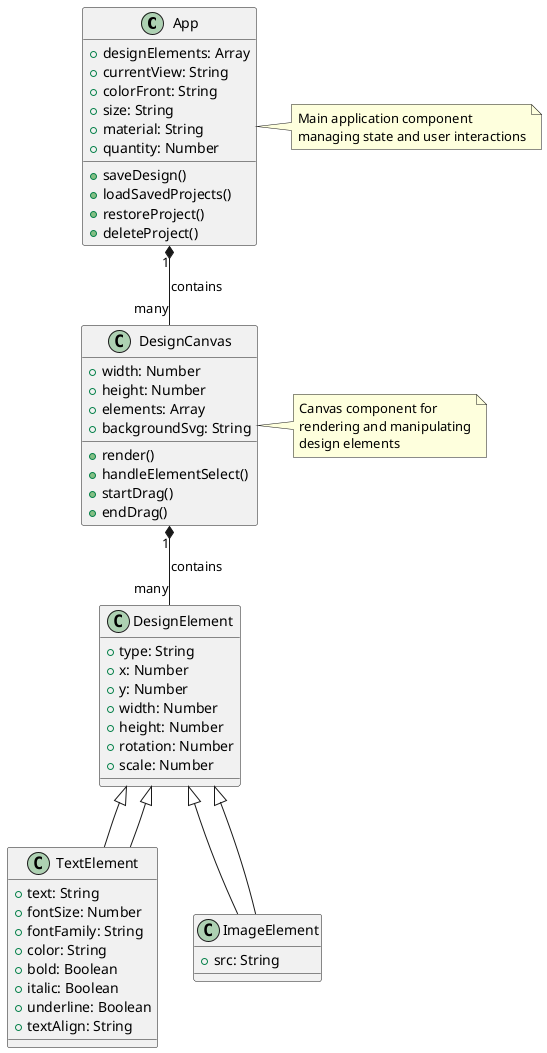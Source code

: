 @startuml Rashguard Designer

' Main Components
class App {
  + designElements: Array
  + currentView: String
  + colorFront: String
  + size: String
  + material: String
  + quantity: Number
  + saveDesign()
  + loadSavedProjects()
  + restoreProject()
  + deleteProject()
}

class DesignCanvas {
  + width: Number
  + height: Number
  + elements: Array
  + backgroundSvg: String
  + render()
  + handleElementSelect()
  + startDrag()
  + endDrag()
}

class DesignElement {
  + type: String
  + x: Number
  + y: Number
  + width: Number
  + height: Number
  + rotation: Number
  + scale: Number
}

class TextElement extends DesignElement {
  + text: String
  + fontSize: Number
  + fontFamily: String
  + color: String
  + bold: Boolean
  + italic: Boolean
  + underline: Boolean
  + textAlign: String
}

class ImageElement extends DesignElement {
  + src: String
}

' Relationships
App "1" *-- "many" DesignCanvas : contains
DesignCanvas "1" *-- "many" DesignElement : contains
DesignElement <|-- TextElement
DesignElement <|-- ImageElement

' Notes
note right of App
  Main application component
  managing state and user interactions
end note

note right of DesignCanvas
  Canvas component for
  rendering and manipulating
  design elements
end note

@enduml 